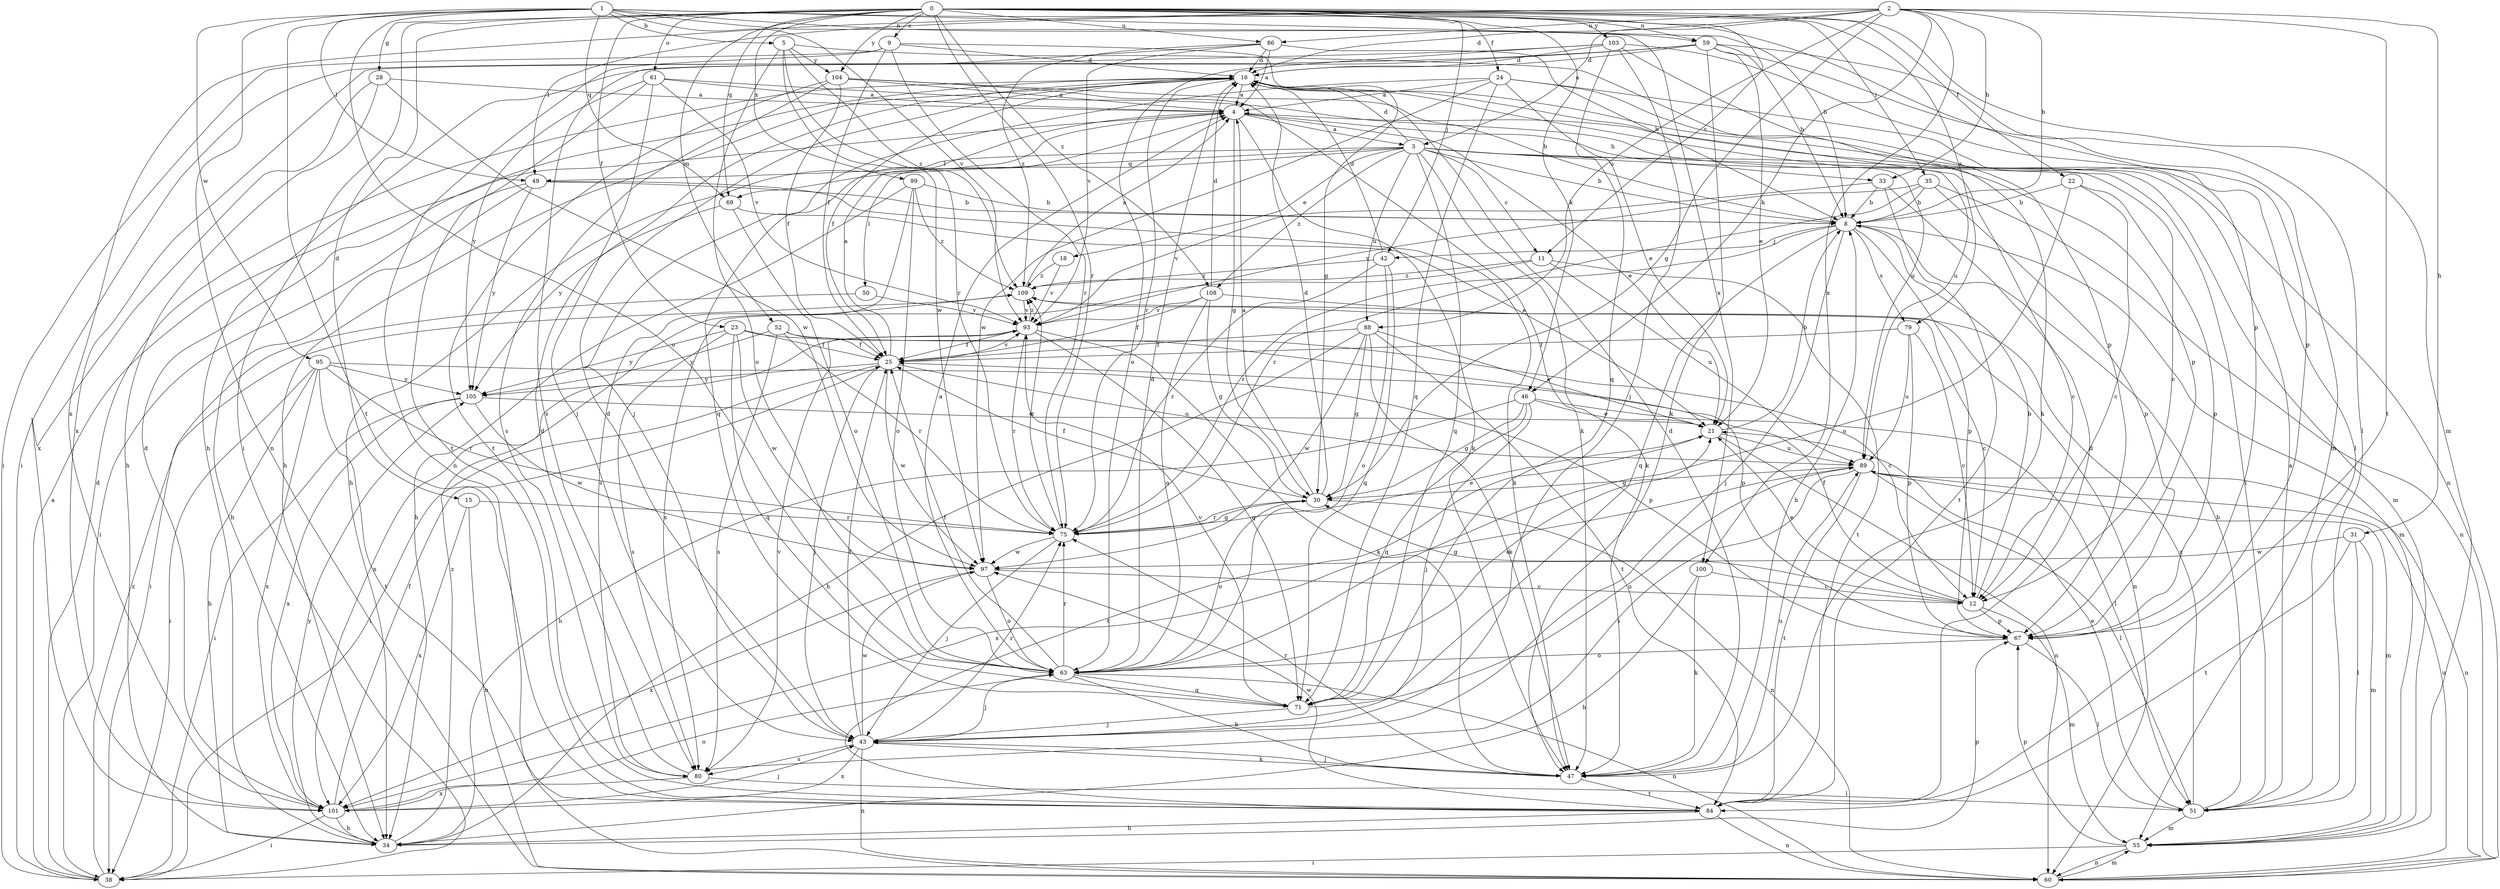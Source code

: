 strict digraph  {
0;
1;
2;
3;
4;
5;
8;
9;
11;
12;
15;
16;
18;
21;
22;
23;
24;
25;
28;
30;
31;
33;
34;
35;
38;
42;
43;
46;
47;
49;
50;
51;
52;
55;
59;
60;
61;
63;
67;
69;
71;
75;
79;
80;
84;
86;
88;
89;
93;
95;
97;
99;
100;
101;
103;
104;
105;
108;
109;
0 -> 9  [label=c];
0 -> 11  [label=c];
0 -> 15  [label=d];
0 -> 22  [label=f];
0 -> 23  [label=f];
0 -> 24  [label=f];
0 -> 28  [label=g];
0 -> 35  [label=i];
0 -> 38  [label=i];
0 -> 42  [label=j];
0 -> 46  [label=k];
0 -> 52  [label=m];
0 -> 55  [label=m];
0 -> 59  [label=n];
0 -> 61  [label=o];
0 -> 69  [label=q];
0 -> 75  [label=r];
0 -> 79  [label=s];
0 -> 86  [label=u];
0 -> 99  [label=x];
0 -> 103  [label=y];
0 -> 104  [label=y];
0 -> 108  [label=z];
1 -> 5  [label=b];
1 -> 8  [label=b];
1 -> 49  [label=l];
1 -> 59  [label=n];
1 -> 60  [label=n];
1 -> 63  [label=o];
1 -> 67  [label=p];
1 -> 69  [label=q];
1 -> 84  [label=t];
1 -> 93  [label=v];
1 -> 95  [label=w];
1 -> 100  [label=x];
2 -> 3  [label=a];
2 -> 8  [label=b];
2 -> 16  [label=d];
2 -> 30  [label=g];
2 -> 31  [label=h];
2 -> 33  [label=h];
2 -> 46  [label=k];
2 -> 49  [label=l];
2 -> 84  [label=t];
2 -> 86  [label=u];
2 -> 88  [label=u];
2 -> 100  [label=x];
2 -> 101  [label=x];
3 -> 8  [label=b];
3 -> 11  [label=c];
3 -> 12  [label=c];
3 -> 16  [label=d];
3 -> 18  [label=e];
3 -> 47  [label=k];
3 -> 49  [label=l];
3 -> 50  [label=l];
3 -> 51  [label=l];
3 -> 55  [label=m];
3 -> 69  [label=q];
3 -> 71  [label=q];
3 -> 88  [label=u];
3 -> 108  [label=z];
4 -> 3  [label=a];
4 -> 21  [label=e];
4 -> 30  [label=g];
4 -> 33  [label=h];
4 -> 34  [label=h];
4 -> 47  [label=k];
4 -> 71  [label=q];
5 -> 63  [label=o];
5 -> 67  [label=p];
5 -> 75  [label=r];
5 -> 97  [label=w];
5 -> 104  [label=y];
5 -> 109  [label=z];
8 -> 42  [label=j];
8 -> 43  [label=j];
8 -> 55  [label=m];
8 -> 67  [label=p];
8 -> 71  [label=q];
8 -> 75  [label=r];
8 -> 79  [label=s];
9 -> 16  [label=d];
9 -> 25  [label=f];
9 -> 30  [label=g];
9 -> 38  [label=i];
9 -> 60  [label=n];
9 -> 75  [label=r];
11 -> 80  [label=s];
11 -> 84  [label=t];
11 -> 89  [label=u];
11 -> 109  [label=z];
12 -> 8  [label=b];
12 -> 21  [label=e];
12 -> 25  [label=f];
12 -> 30  [label=g];
12 -> 55  [label=m];
12 -> 67  [label=p];
15 -> 60  [label=n];
15 -> 75  [label=r];
15 -> 101  [label=x];
16 -> 4  [label=a];
16 -> 25  [label=f];
16 -> 34  [label=h];
16 -> 60  [label=n];
16 -> 75  [label=r];
16 -> 89  [label=u];
18 -> 93  [label=v];
18 -> 109  [label=z];
21 -> 8  [label=b];
21 -> 60  [label=n];
21 -> 84  [label=t];
21 -> 89  [label=u];
22 -> 8  [label=b];
22 -> 12  [label=c];
22 -> 63  [label=o];
22 -> 67  [label=p];
23 -> 25  [label=f];
23 -> 67  [label=p];
23 -> 71  [label=q];
23 -> 80  [label=s];
23 -> 97  [label=w];
23 -> 105  [label=y];
24 -> 4  [label=a];
24 -> 21  [label=e];
24 -> 43  [label=j];
24 -> 51  [label=l];
24 -> 67  [label=p];
24 -> 71  [label=q];
24 -> 97  [label=w];
25 -> 4  [label=a];
25 -> 38  [label=i];
25 -> 43  [label=j];
25 -> 89  [label=u];
25 -> 93  [label=v];
25 -> 97  [label=w];
25 -> 105  [label=y];
28 -> 4  [label=a];
28 -> 34  [label=h];
28 -> 97  [label=w];
28 -> 101  [label=x];
30 -> 4  [label=a];
30 -> 16  [label=d];
30 -> 25  [label=f];
30 -> 60  [label=n];
30 -> 63  [label=o];
30 -> 75  [label=r];
31 -> 51  [label=l];
31 -> 55  [label=m];
31 -> 84  [label=t];
31 -> 97  [label=w];
33 -> 8  [label=b];
33 -> 12  [label=c];
33 -> 84  [label=t];
33 -> 93  [label=v];
34 -> 67  [label=p];
34 -> 105  [label=y];
34 -> 109  [label=z];
35 -> 8  [label=b];
35 -> 60  [label=n];
35 -> 67  [label=p];
35 -> 75  [label=r];
35 -> 93  [label=v];
38 -> 4  [label=a];
38 -> 16  [label=d];
38 -> 109  [label=z];
42 -> 16  [label=d];
42 -> 63  [label=o];
42 -> 71  [label=q];
42 -> 75  [label=r];
42 -> 109  [label=z];
43 -> 16  [label=d];
43 -> 25  [label=f];
43 -> 47  [label=k];
43 -> 60  [label=n];
43 -> 75  [label=r];
43 -> 80  [label=s];
43 -> 97  [label=w];
43 -> 101  [label=x];
46 -> 21  [label=e];
46 -> 30  [label=g];
46 -> 34  [label=h];
46 -> 43  [label=j];
46 -> 51  [label=l];
46 -> 71  [label=q];
47 -> 8  [label=b];
47 -> 16  [label=d];
47 -> 43  [label=j];
47 -> 75  [label=r];
47 -> 84  [label=t];
47 -> 89  [label=u];
49 -> 8  [label=b];
49 -> 34  [label=h];
49 -> 38  [label=i];
49 -> 47  [label=k];
49 -> 105  [label=y];
50 -> 38  [label=i];
50 -> 93  [label=v];
51 -> 4  [label=a];
51 -> 8  [label=b];
51 -> 21  [label=e];
51 -> 55  [label=m];
51 -> 109  [label=z];
52 -> 12  [label=c];
52 -> 25  [label=f];
52 -> 75  [label=r];
52 -> 80  [label=s];
52 -> 105  [label=y];
55 -> 38  [label=i];
55 -> 60  [label=n];
55 -> 67  [label=p];
59 -> 8  [label=b];
59 -> 16  [label=d];
59 -> 21  [label=e];
59 -> 34  [label=h];
59 -> 47  [label=k];
59 -> 51  [label=l];
59 -> 55  [label=m];
59 -> 101  [label=x];
60 -> 55  [label=m];
60 -> 89  [label=u];
61 -> 4  [label=a];
61 -> 43  [label=j];
61 -> 84  [label=t];
61 -> 89  [label=u];
61 -> 93  [label=v];
61 -> 105  [label=y];
63 -> 4  [label=a];
63 -> 16  [label=d];
63 -> 21  [label=e];
63 -> 25  [label=f];
63 -> 43  [label=j];
63 -> 47  [label=k];
63 -> 60  [label=n];
63 -> 71  [label=q];
63 -> 75  [label=r];
67 -> 51  [label=l];
67 -> 63  [label=o];
69 -> 21  [label=e];
69 -> 63  [label=o];
69 -> 105  [label=y];
71 -> 43  [label=j];
71 -> 89  [label=u];
71 -> 93  [label=v];
75 -> 21  [label=e];
75 -> 30  [label=g];
75 -> 43  [label=j];
75 -> 97  [label=w];
75 -> 109  [label=z];
79 -> 12  [label=c];
79 -> 25  [label=f];
79 -> 67  [label=p];
79 -> 89  [label=u];
80 -> 16  [label=d];
80 -> 51  [label=l];
80 -> 93  [label=v];
80 -> 101  [label=x];
84 -> 16  [label=d];
84 -> 34  [label=h];
84 -> 60  [label=n];
84 -> 97  [label=w];
86 -> 4  [label=a];
86 -> 8  [label=b];
86 -> 16  [label=d];
86 -> 38  [label=i];
86 -> 93  [label=v];
86 -> 109  [label=z];
88 -> 21  [label=e];
88 -> 25  [label=f];
88 -> 30  [label=g];
88 -> 34  [label=h];
88 -> 47  [label=k];
88 -> 84  [label=t];
88 -> 97  [label=w];
89 -> 30  [label=g];
89 -> 51  [label=l];
89 -> 55  [label=m];
89 -> 60  [label=n];
89 -> 80  [label=s];
89 -> 84  [label=t];
89 -> 101  [label=x];
93 -> 25  [label=f];
93 -> 47  [label=k];
93 -> 71  [label=q];
93 -> 75  [label=r];
93 -> 101  [label=x];
93 -> 109  [label=z];
95 -> 34  [label=h];
95 -> 38  [label=i];
95 -> 67  [label=p];
95 -> 75  [label=r];
95 -> 84  [label=t];
95 -> 101  [label=x];
95 -> 105  [label=y];
97 -> 12  [label=c];
97 -> 63  [label=o];
97 -> 101  [label=x];
99 -> 8  [label=b];
99 -> 34  [label=h];
99 -> 63  [label=o];
99 -> 80  [label=s];
99 -> 109  [label=z];
100 -> 12  [label=c];
100 -> 34  [label=h];
100 -> 47  [label=k];
101 -> 16  [label=d];
101 -> 25  [label=f];
101 -> 34  [label=h];
101 -> 38  [label=i];
101 -> 43  [label=j];
101 -> 63  [label=o];
103 -> 16  [label=d];
103 -> 43  [label=j];
103 -> 47  [label=k];
103 -> 63  [label=o];
103 -> 67  [label=p];
103 -> 71  [label=q];
103 -> 80  [label=s];
104 -> 4  [label=a];
104 -> 8  [label=b];
104 -> 25  [label=f];
104 -> 47  [label=k];
104 -> 80  [label=s];
104 -> 84  [label=t];
105 -> 21  [label=e];
105 -> 38  [label=i];
105 -> 97  [label=w];
105 -> 101  [label=x];
108 -> 16  [label=d];
108 -> 25  [label=f];
108 -> 30  [label=g];
108 -> 60  [label=n];
108 -> 63  [label=o];
108 -> 93  [label=v];
109 -> 4  [label=a];
109 -> 12  [label=c];
109 -> 93  [label=v];
}
